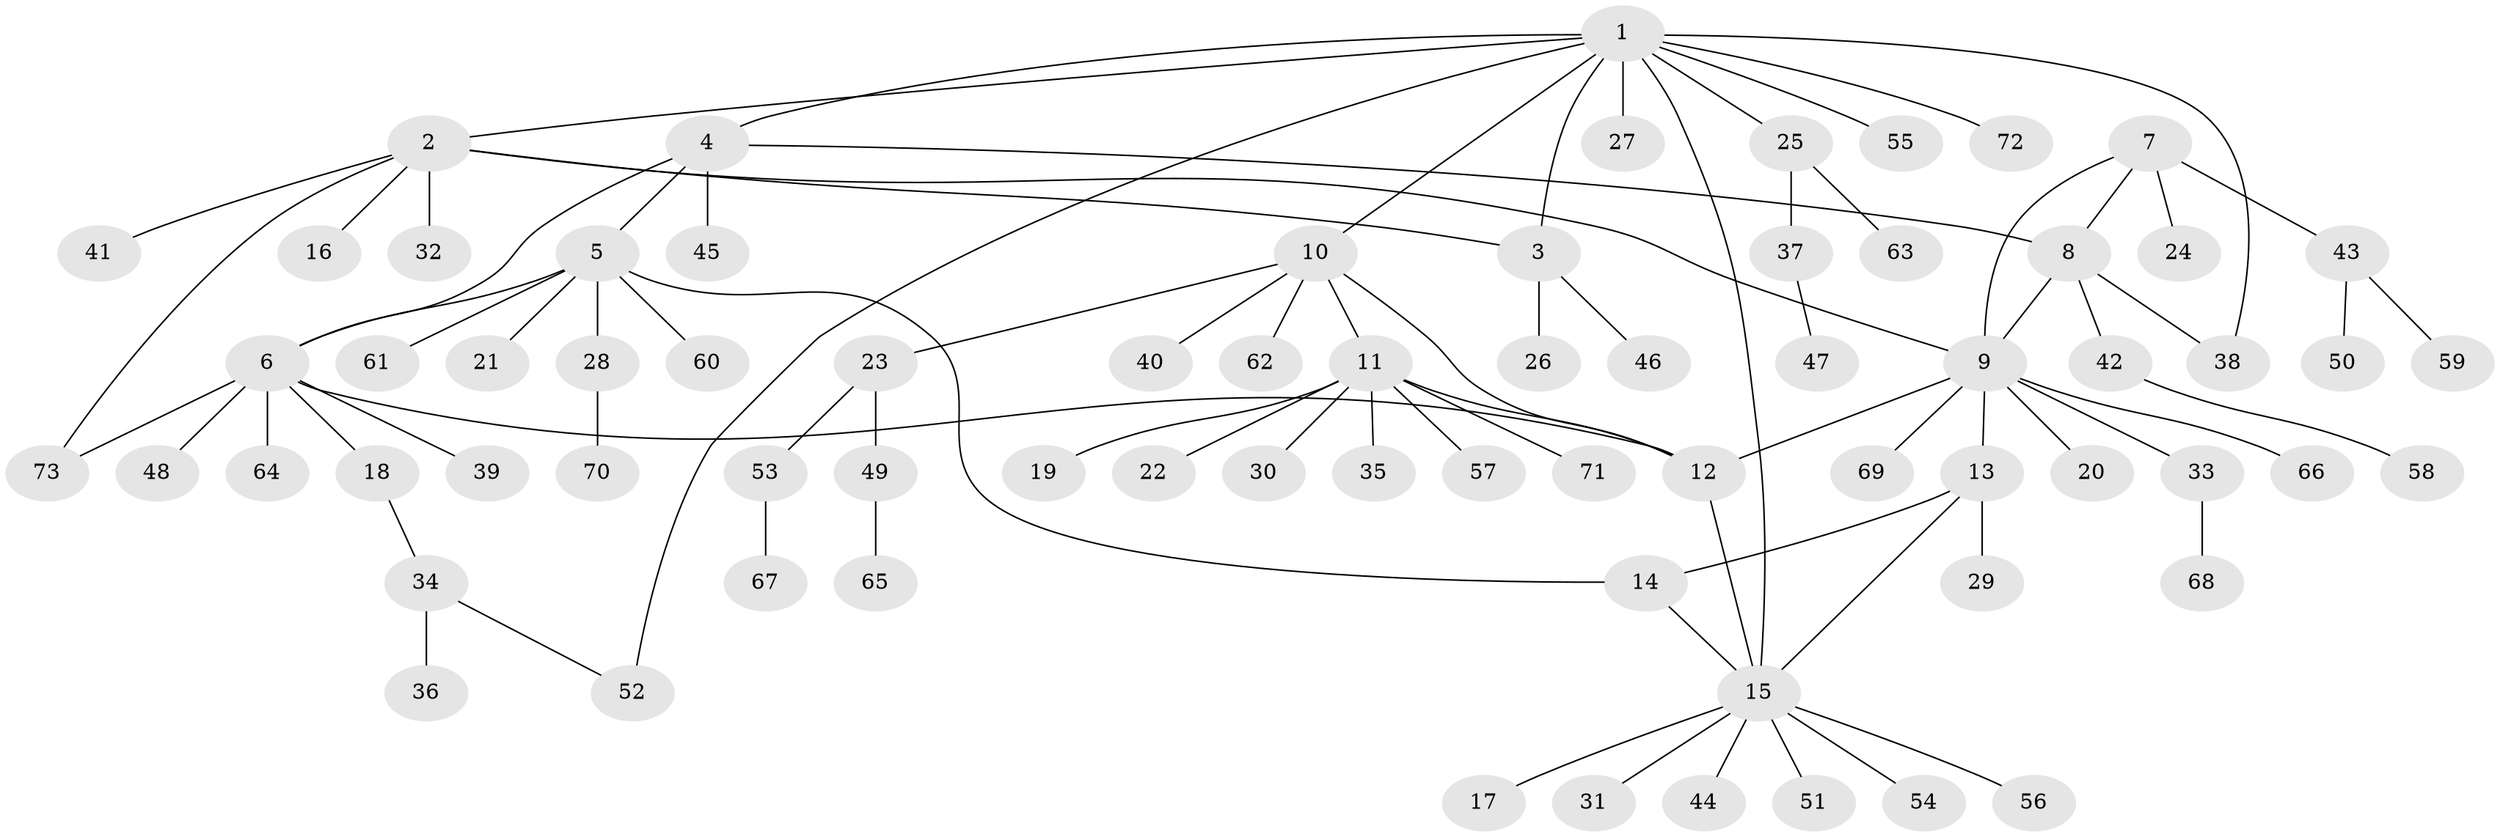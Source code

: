 // Generated by graph-tools (version 1.1) at 2025/54/03/09/25 04:54:42]
// undirected, 73 vertices, 86 edges
graph export_dot {
graph [start="1"]
  node [color=gray90,style=filled];
  1;
  2;
  3;
  4;
  5;
  6;
  7;
  8;
  9;
  10;
  11;
  12;
  13;
  14;
  15;
  16;
  17;
  18;
  19;
  20;
  21;
  22;
  23;
  24;
  25;
  26;
  27;
  28;
  29;
  30;
  31;
  32;
  33;
  34;
  35;
  36;
  37;
  38;
  39;
  40;
  41;
  42;
  43;
  44;
  45;
  46;
  47;
  48;
  49;
  50;
  51;
  52;
  53;
  54;
  55;
  56;
  57;
  58;
  59;
  60;
  61;
  62;
  63;
  64;
  65;
  66;
  67;
  68;
  69;
  70;
  71;
  72;
  73;
  1 -- 2;
  1 -- 3;
  1 -- 4;
  1 -- 10;
  1 -- 15;
  1 -- 25;
  1 -- 27;
  1 -- 38;
  1 -- 52;
  1 -- 55;
  1 -- 72;
  2 -- 3;
  2 -- 9;
  2 -- 16;
  2 -- 32;
  2 -- 41;
  2 -- 73;
  3 -- 26;
  3 -- 46;
  4 -- 5;
  4 -- 6;
  4 -- 8;
  4 -- 45;
  5 -- 6;
  5 -- 14;
  5 -- 21;
  5 -- 28;
  5 -- 60;
  5 -- 61;
  6 -- 12;
  6 -- 18;
  6 -- 39;
  6 -- 48;
  6 -- 64;
  6 -- 73;
  7 -- 8;
  7 -- 9;
  7 -- 24;
  7 -- 43;
  8 -- 9;
  8 -- 38;
  8 -- 42;
  9 -- 12;
  9 -- 13;
  9 -- 20;
  9 -- 33;
  9 -- 66;
  9 -- 69;
  10 -- 11;
  10 -- 12;
  10 -- 23;
  10 -- 40;
  10 -- 62;
  11 -- 12;
  11 -- 19;
  11 -- 22;
  11 -- 30;
  11 -- 35;
  11 -- 57;
  11 -- 71;
  12 -- 15;
  13 -- 14;
  13 -- 15;
  13 -- 29;
  14 -- 15;
  15 -- 17;
  15 -- 31;
  15 -- 44;
  15 -- 51;
  15 -- 54;
  15 -- 56;
  18 -- 34;
  23 -- 49;
  23 -- 53;
  25 -- 37;
  25 -- 63;
  28 -- 70;
  33 -- 68;
  34 -- 36;
  34 -- 52;
  37 -- 47;
  42 -- 58;
  43 -- 50;
  43 -- 59;
  49 -- 65;
  53 -- 67;
}
